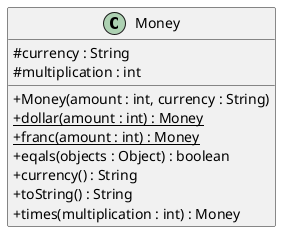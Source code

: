 @startuml
'https://plantuml.com/class-diagram
skinparam classAttributeIconSize 0
/' 10장
'/
class Money

class Money{
 #currency : String
 #multiplication : int
 +Money(amount : int, currency : String)
 +dollar(amount : int) : {static} Money
 +franc(amount : int) : {static} Money
 +eqals(objects : Object) : boolean
 +currency() : String
 +toString() : String
 +times(multiplication : int) : Money
}


@enduml